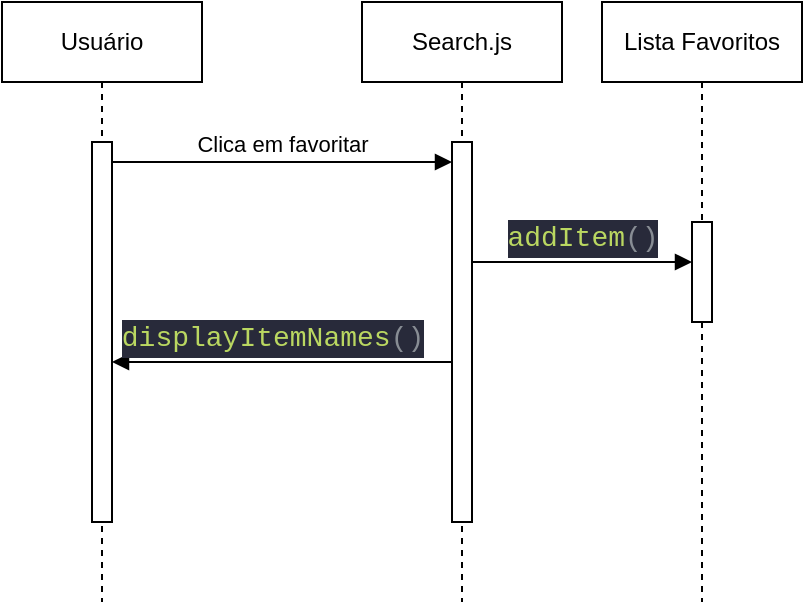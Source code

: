 <mxfile version="24.7.5">
  <diagram name="Página-1" id="q9ZXGbAiTv7vn0JDbK_p">
    <mxGraphModel dx="453" dy="674" grid="1" gridSize="10" guides="1" tooltips="1" connect="1" arrows="1" fold="1" page="1" pageScale="1" pageWidth="827" pageHeight="1169" math="0" shadow="0">
      <root>
        <mxCell id="0" />
        <mxCell id="1" parent="0" />
        <mxCell id="gPBSsmLUlDPlVcS6PiNH-12" value="Usuário" style="shape=umlLifeline;perimeter=lifelinePerimeter;whiteSpace=wrap;html=1;container=0;dropTarget=0;collapsible=0;recursiveResize=0;outlineConnect=0;portConstraint=eastwest;newEdgeStyle={&quot;edgeStyle&quot;:&quot;elbowEdgeStyle&quot;,&quot;elbow&quot;:&quot;vertical&quot;,&quot;curved&quot;:0,&quot;rounded&quot;:0};" parent="1" vertex="1">
          <mxGeometry x="40" y="40" width="100" height="300" as="geometry" />
        </mxCell>
        <mxCell id="gPBSsmLUlDPlVcS6PiNH-13" value="" style="html=1;points=[];perimeter=orthogonalPerimeter;outlineConnect=0;targetShapes=umlLifeline;portConstraint=eastwest;newEdgeStyle={&quot;edgeStyle&quot;:&quot;elbowEdgeStyle&quot;,&quot;elbow&quot;:&quot;vertical&quot;,&quot;curved&quot;:0,&quot;rounded&quot;:0};" parent="gPBSsmLUlDPlVcS6PiNH-12" vertex="1">
          <mxGeometry x="45" y="70" width="10" height="190" as="geometry" />
        </mxCell>
        <mxCell id="gPBSsmLUlDPlVcS6PiNH-14" value="Search.js" style="shape=umlLifeline;perimeter=lifelinePerimeter;whiteSpace=wrap;html=1;container=0;dropTarget=0;collapsible=0;recursiveResize=0;outlineConnect=0;portConstraint=eastwest;newEdgeStyle={&quot;edgeStyle&quot;:&quot;elbowEdgeStyle&quot;,&quot;elbow&quot;:&quot;vertical&quot;,&quot;curved&quot;:0,&quot;rounded&quot;:0};" parent="1" vertex="1">
          <mxGeometry x="220" y="40" width="100" height="300" as="geometry" />
        </mxCell>
        <mxCell id="gPBSsmLUlDPlVcS6PiNH-15" value="" style="html=1;points=[];perimeter=orthogonalPerimeter;outlineConnect=0;targetShapes=umlLifeline;portConstraint=eastwest;newEdgeStyle={&quot;edgeStyle&quot;:&quot;elbowEdgeStyle&quot;,&quot;elbow&quot;:&quot;vertical&quot;,&quot;curved&quot;:0,&quot;rounded&quot;:0};" parent="gPBSsmLUlDPlVcS6PiNH-14" vertex="1">
          <mxGeometry x="45" y="70" width="10" height="190" as="geometry" />
        </mxCell>
        <mxCell id="gPBSsmLUlDPlVcS6PiNH-17" value="Clica em favoritar" style="html=1;verticalAlign=bottom;endArrow=block;edgeStyle=elbowEdgeStyle;elbow=vertical;curved=0;rounded=0;" parent="1" source="gPBSsmLUlDPlVcS6PiNH-13" target="gPBSsmLUlDPlVcS6PiNH-15" edge="1">
          <mxGeometry x="0.002" relative="1" as="geometry">
            <mxPoint x="195" y="130" as="sourcePoint" />
            <Array as="points">
              <mxPoint x="180" y="120" />
            </Array>
            <mxPoint as="offset" />
          </mxGeometry>
        </mxCell>
        <mxCell id="gPBSsmLUlDPlVcS6PiNH-20" value="Lista Favoritos" style="shape=umlLifeline;perimeter=lifelinePerimeter;whiteSpace=wrap;html=1;container=0;dropTarget=0;collapsible=0;recursiveResize=0;outlineConnect=0;portConstraint=eastwest;newEdgeStyle={&quot;edgeStyle&quot;:&quot;elbowEdgeStyle&quot;,&quot;elbow&quot;:&quot;vertical&quot;,&quot;curved&quot;:0,&quot;rounded&quot;:0};" parent="1" vertex="1">
          <mxGeometry x="340" y="40" width="100" height="300" as="geometry" />
        </mxCell>
        <mxCell id="gPBSsmLUlDPlVcS6PiNH-21" value="" style="html=1;points=[];perimeter=orthogonalPerimeter;outlineConnect=0;targetShapes=umlLifeline;portConstraint=eastwest;newEdgeStyle={&quot;edgeStyle&quot;:&quot;elbowEdgeStyle&quot;,&quot;elbow&quot;:&quot;vertical&quot;,&quot;curved&quot;:0,&quot;rounded&quot;:0};" parent="gPBSsmLUlDPlVcS6PiNH-20" vertex="1">
          <mxGeometry x="45" y="110" width="10" height="50" as="geometry" />
        </mxCell>
        <mxCell id="gPBSsmLUlDPlVcS6PiNH-22" value="&lt;div style=&quot;color: rgb(234, 242, 241); background-color: rgb(40, 42, 58); font-family: Consolas, &amp;quot;Courier New&amp;quot;, monospace; font-size: 14px; line-height: 19px; white-space-collapse: preserve;&quot;&gt;&lt;div style=&quot;line-height: 19px;&quot;&gt;&lt;span style=&quot;color: #bad761;&quot;&gt;addItem&lt;/span&gt;&lt;span style=&quot;color: #888d94;&quot;&gt;(&lt;/span&gt;&lt;span style=&quot;color: #888d94;&quot;&gt;)&lt;/span&gt;&lt;/div&gt;&lt;/div&gt;" style="html=1;verticalAlign=bottom;endArrow=block;edgeStyle=elbowEdgeStyle;elbow=vertical;curved=0;rounded=0;" parent="1" source="gPBSsmLUlDPlVcS6PiNH-15" edge="1">
          <mxGeometry x="0.002" relative="1" as="geometry">
            <mxPoint x="280" y="170" as="sourcePoint" />
            <Array as="points">
              <mxPoint x="370" y="170" />
            </Array>
            <mxPoint x="385" y="170" as="targetPoint" />
            <mxPoint as="offset" />
          </mxGeometry>
        </mxCell>
        <mxCell id="gPBSsmLUlDPlVcS6PiNH-26" value="&lt;div style=&quot;color: rgb(234, 242, 241); background-color: rgb(40, 42, 58); font-family: Consolas, &amp;quot;Courier New&amp;quot;, monospace; font-size: 14px; line-height: 19px; white-space-collapse: preserve;&quot;&gt;&lt;span style=&quot;color: #bad761;&quot;&gt;displayItemNames&lt;/span&gt;&lt;span style=&quot;color: #888d94;&quot;&gt;(&lt;/span&gt;&lt;span style=&quot;color: #888d94;&quot;&gt;)&lt;/span&gt;&lt;/div&gt;" style="html=1;verticalAlign=bottom;endArrow=block;edgeStyle=elbowEdgeStyle;elbow=vertical;curved=0;rounded=0;" parent="1" target="gPBSsmLUlDPlVcS6PiNH-13" edge="1">
          <mxGeometry x="0.244" relative="1" as="geometry">
            <mxPoint x="225" y="220" as="sourcePoint" />
            <Array as="points">
              <mxPoint x="265" y="220" />
            </Array>
            <mxPoint x="100.0" y="220" as="targetPoint" />
            <mxPoint as="offset" />
          </mxGeometry>
        </mxCell>
      </root>
    </mxGraphModel>
  </diagram>
</mxfile>
